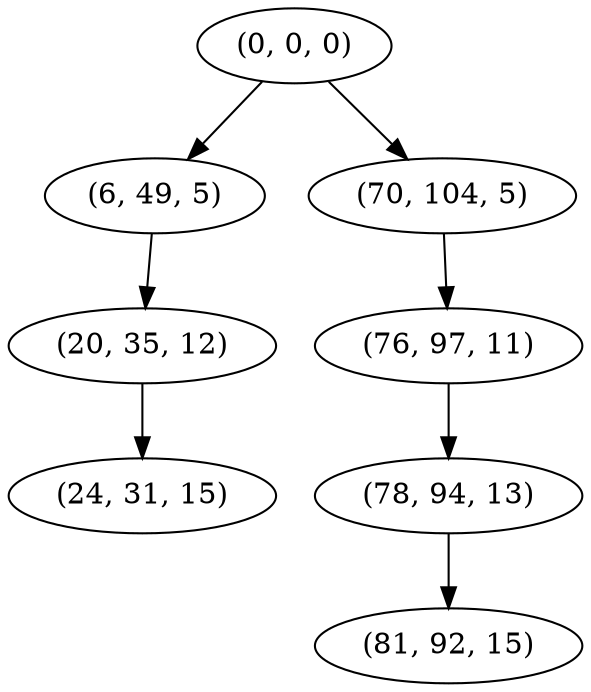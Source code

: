 digraph tree {
    "(0, 0, 0)";
    "(6, 49, 5)";
    "(20, 35, 12)";
    "(24, 31, 15)";
    "(70, 104, 5)";
    "(76, 97, 11)";
    "(78, 94, 13)";
    "(81, 92, 15)";
    "(0, 0, 0)" -> "(6, 49, 5)";
    "(0, 0, 0)" -> "(70, 104, 5)";
    "(6, 49, 5)" -> "(20, 35, 12)";
    "(20, 35, 12)" -> "(24, 31, 15)";
    "(70, 104, 5)" -> "(76, 97, 11)";
    "(76, 97, 11)" -> "(78, 94, 13)";
    "(78, 94, 13)" -> "(81, 92, 15)";
}
